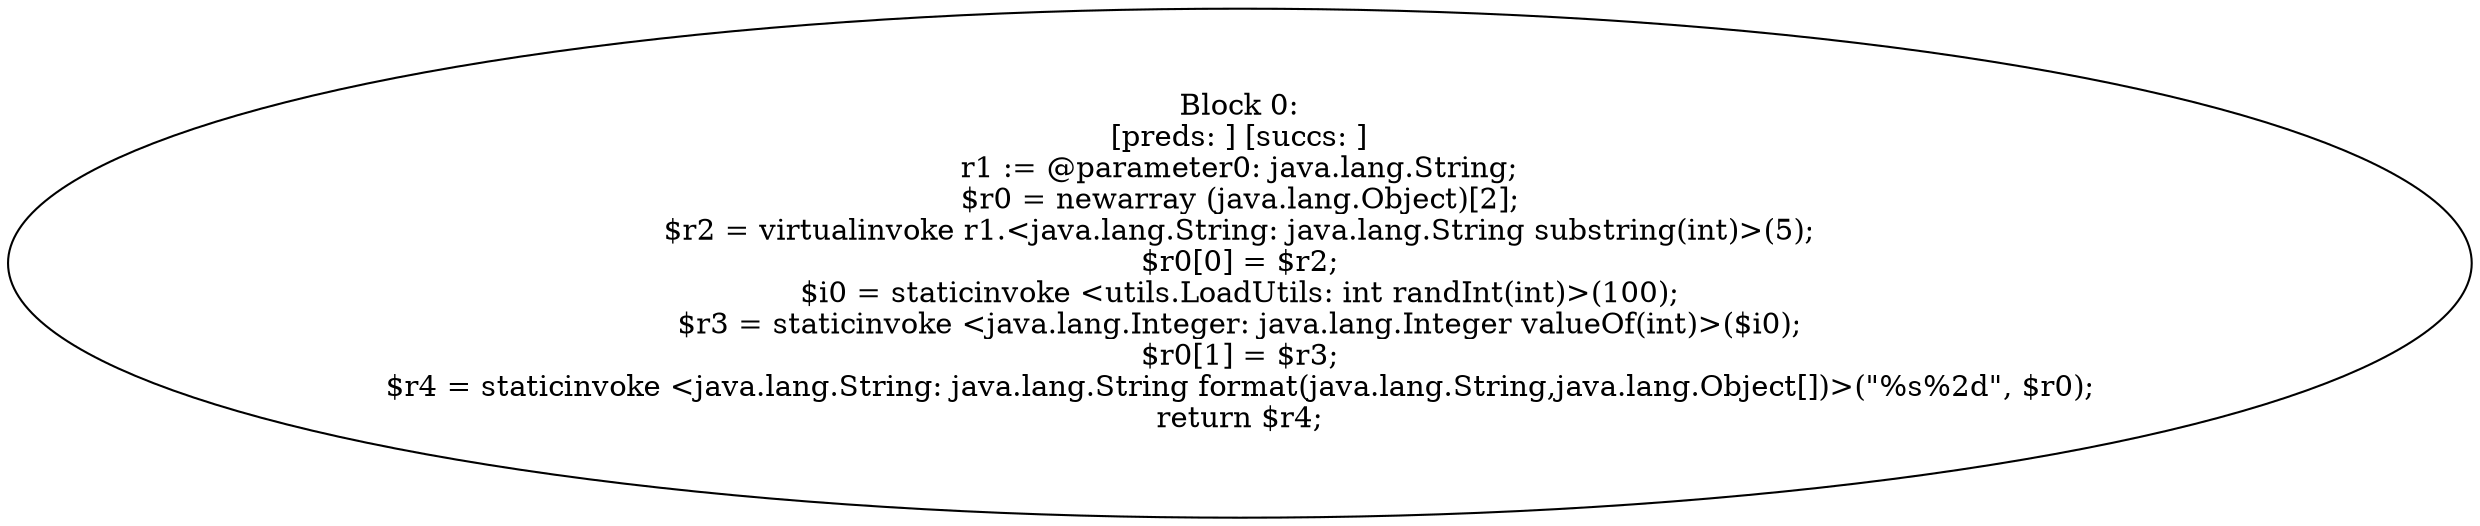 digraph "unitGraph" {
    "Block 0:
[preds: ] [succs: ]
r1 := @parameter0: java.lang.String;
$r0 = newarray (java.lang.Object)[2];
$r2 = virtualinvoke r1.<java.lang.String: java.lang.String substring(int)>(5);
$r0[0] = $r2;
$i0 = staticinvoke <utils.LoadUtils: int randInt(int)>(100);
$r3 = staticinvoke <java.lang.Integer: java.lang.Integer valueOf(int)>($i0);
$r0[1] = $r3;
$r4 = staticinvoke <java.lang.String: java.lang.String format(java.lang.String,java.lang.Object[])>(\"%s%2d\", $r0);
return $r4;
"
}
